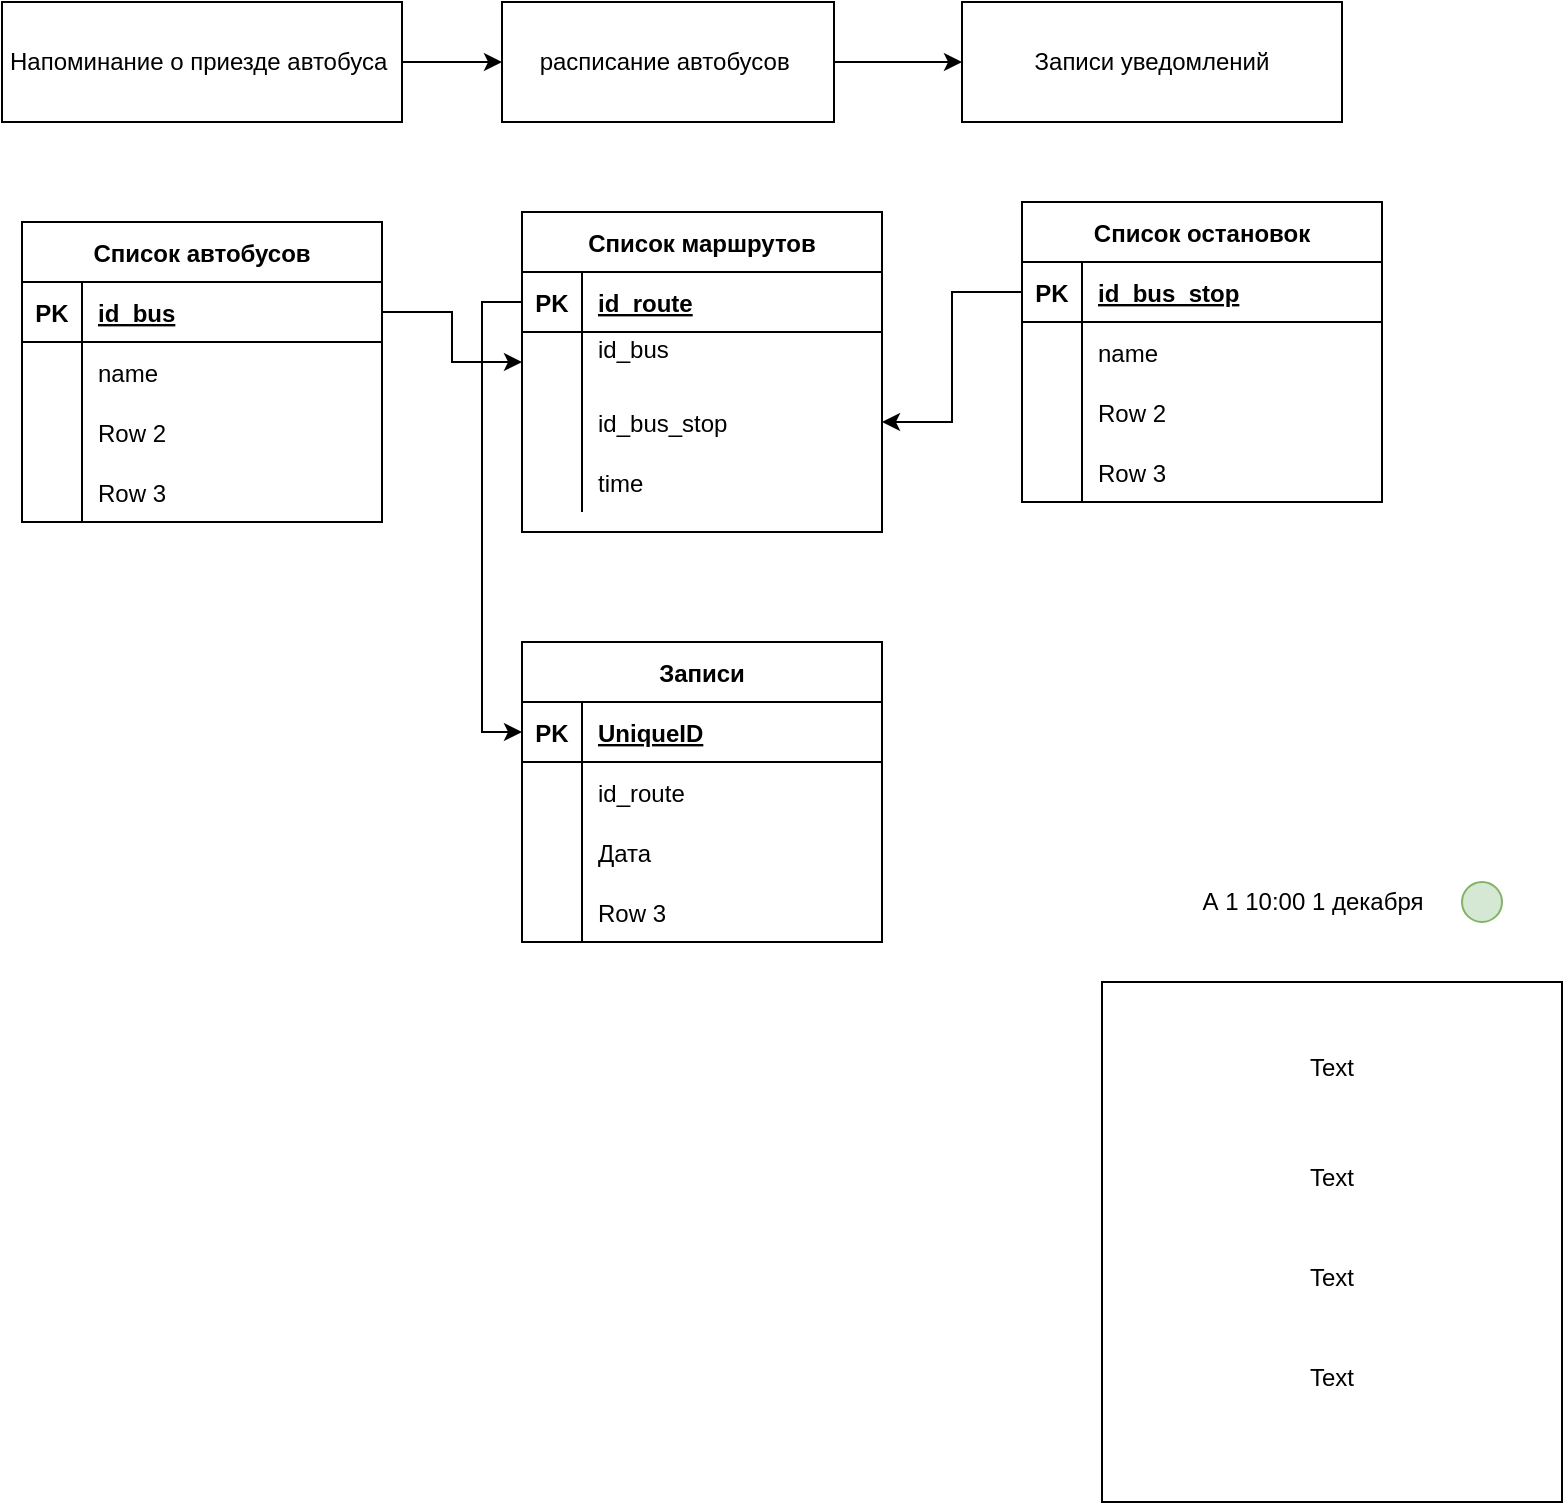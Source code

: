 <mxfile version="20.6.0"><diagram id="tsy4UkNJgobRndATba85" name="Страница 1"><mxGraphModel dx="997" dy="579" grid="1" gridSize="10" guides="1" tooltips="1" connect="1" arrows="1" fold="1" page="1" pageScale="1" pageWidth="827" pageHeight="1169" math="0" shadow="0"><root><mxCell id="0"/><mxCell id="1" parent="0"/><mxCell id="XlSgN5CwbaAutouE1ufN-4" style="edgeStyle=orthogonalEdgeStyle;rounded=0;orthogonalLoop=1;jettySize=auto;html=1;exitX=1;exitY=0.5;exitDx=0;exitDy=0;entryX=0;entryY=0.5;entryDx=0;entryDy=0;" edge="1" parent="1" source="XlSgN5CwbaAutouE1ufN-1" target="XlSgN5CwbaAutouE1ufN-2"><mxGeometry relative="1" as="geometry"/></mxCell><mxCell id="XlSgN5CwbaAutouE1ufN-1" value="Напоминание о приезде автобуса&amp;nbsp;" style="rounded=0;whiteSpace=wrap;html=1;" vertex="1" parent="1"><mxGeometry x="30" y="30" width="200" height="60" as="geometry"/></mxCell><mxCell id="XlSgN5CwbaAutouE1ufN-5" style="edgeStyle=orthogonalEdgeStyle;rounded=0;orthogonalLoop=1;jettySize=auto;html=1;exitX=1;exitY=0.5;exitDx=0;exitDy=0;" edge="1" parent="1" source="XlSgN5CwbaAutouE1ufN-2" target="XlSgN5CwbaAutouE1ufN-3"><mxGeometry relative="1" as="geometry"/></mxCell><mxCell id="XlSgN5CwbaAutouE1ufN-2" value="расписание автобусов&amp;nbsp;" style="rounded=0;whiteSpace=wrap;html=1;" vertex="1" parent="1"><mxGeometry x="280" y="30" width="166" height="60" as="geometry"/></mxCell><mxCell id="XlSgN5CwbaAutouE1ufN-3" value="Записи уведомлений" style="rounded=0;whiteSpace=wrap;html=1;" vertex="1" parent="1"><mxGeometry x="510" y="30" width="190" height="60" as="geometry"/></mxCell><mxCell id="XlSgN5CwbaAutouE1ufN-7" value="Список остановок" style="shape=table;startSize=30;container=1;collapsible=1;childLayout=tableLayout;fixedRows=1;rowLines=0;fontStyle=1;align=center;resizeLast=1;" vertex="1" parent="1"><mxGeometry x="540" y="130" width="180" height="150" as="geometry"/></mxCell><mxCell id="XlSgN5CwbaAutouE1ufN-8" value="" style="shape=tableRow;horizontal=0;startSize=0;swimlaneHead=0;swimlaneBody=0;fillColor=none;collapsible=0;dropTarget=0;points=[[0,0.5],[1,0.5]];portConstraint=eastwest;top=0;left=0;right=0;bottom=1;" vertex="1" parent="XlSgN5CwbaAutouE1ufN-7"><mxGeometry y="30" width="180" height="30" as="geometry"/></mxCell><mxCell id="XlSgN5CwbaAutouE1ufN-9" value="PK" style="shape=partialRectangle;connectable=0;fillColor=none;top=0;left=0;bottom=0;right=0;fontStyle=1;overflow=hidden;" vertex="1" parent="XlSgN5CwbaAutouE1ufN-8"><mxGeometry width="30" height="30" as="geometry"><mxRectangle width="30" height="30" as="alternateBounds"/></mxGeometry></mxCell><mxCell id="XlSgN5CwbaAutouE1ufN-10" value="id_bus_stop" style="shape=partialRectangle;connectable=0;fillColor=none;top=0;left=0;bottom=0;right=0;align=left;spacingLeft=6;fontStyle=5;overflow=hidden;" vertex="1" parent="XlSgN5CwbaAutouE1ufN-8"><mxGeometry x="30" width="150" height="30" as="geometry"><mxRectangle width="150" height="30" as="alternateBounds"/></mxGeometry></mxCell><mxCell id="XlSgN5CwbaAutouE1ufN-11" value="" style="shape=tableRow;horizontal=0;startSize=0;swimlaneHead=0;swimlaneBody=0;fillColor=none;collapsible=0;dropTarget=0;points=[[0,0.5],[1,0.5]];portConstraint=eastwest;top=0;left=0;right=0;bottom=0;" vertex="1" parent="XlSgN5CwbaAutouE1ufN-7"><mxGeometry y="60" width="180" height="30" as="geometry"/></mxCell><mxCell id="XlSgN5CwbaAutouE1ufN-12" value="" style="shape=partialRectangle;connectable=0;fillColor=none;top=0;left=0;bottom=0;right=0;editable=1;overflow=hidden;" vertex="1" parent="XlSgN5CwbaAutouE1ufN-11"><mxGeometry width="30" height="30" as="geometry"><mxRectangle width="30" height="30" as="alternateBounds"/></mxGeometry></mxCell><mxCell id="XlSgN5CwbaAutouE1ufN-13" value="name" style="shape=partialRectangle;connectable=0;fillColor=none;top=0;left=0;bottom=0;right=0;align=left;spacingLeft=6;overflow=hidden;" vertex="1" parent="XlSgN5CwbaAutouE1ufN-11"><mxGeometry x="30" width="150" height="30" as="geometry"><mxRectangle width="150" height="30" as="alternateBounds"/></mxGeometry></mxCell><mxCell id="XlSgN5CwbaAutouE1ufN-14" value="" style="shape=tableRow;horizontal=0;startSize=0;swimlaneHead=0;swimlaneBody=0;fillColor=none;collapsible=0;dropTarget=0;points=[[0,0.5],[1,0.5]];portConstraint=eastwest;top=0;left=0;right=0;bottom=0;" vertex="1" parent="XlSgN5CwbaAutouE1ufN-7"><mxGeometry y="90" width="180" height="30" as="geometry"/></mxCell><mxCell id="XlSgN5CwbaAutouE1ufN-15" value="" style="shape=partialRectangle;connectable=0;fillColor=none;top=0;left=0;bottom=0;right=0;editable=1;overflow=hidden;" vertex="1" parent="XlSgN5CwbaAutouE1ufN-14"><mxGeometry width="30" height="30" as="geometry"><mxRectangle width="30" height="30" as="alternateBounds"/></mxGeometry></mxCell><mxCell id="XlSgN5CwbaAutouE1ufN-16" value="Row 2" style="shape=partialRectangle;connectable=0;fillColor=none;top=0;left=0;bottom=0;right=0;align=left;spacingLeft=6;overflow=hidden;" vertex="1" parent="XlSgN5CwbaAutouE1ufN-14"><mxGeometry x="30" width="150" height="30" as="geometry"><mxRectangle width="150" height="30" as="alternateBounds"/></mxGeometry></mxCell><mxCell id="XlSgN5CwbaAutouE1ufN-17" value="" style="shape=tableRow;horizontal=0;startSize=0;swimlaneHead=0;swimlaneBody=0;fillColor=none;collapsible=0;dropTarget=0;points=[[0,0.5],[1,0.5]];portConstraint=eastwest;top=0;left=0;right=0;bottom=0;" vertex="1" parent="XlSgN5CwbaAutouE1ufN-7"><mxGeometry y="120" width="180" height="30" as="geometry"/></mxCell><mxCell id="XlSgN5CwbaAutouE1ufN-18" value="" style="shape=partialRectangle;connectable=0;fillColor=none;top=0;left=0;bottom=0;right=0;editable=1;overflow=hidden;" vertex="1" parent="XlSgN5CwbaAutouE1ufN-17"><mxGeometry width="30" height="30" as="geometry"><mxRectangle width="30" height="30" as="alternateBounds"/></mxGeometry></mxCell><mxCell id="XlSgN5CwbaAutouE1ufN-19" value="Row 3" style="shape=partialRectangle;connectable=0;fillColor=none;top=0;left=0;bottom=0;right=0;align=left;spacingLeft=6;overflow=hidden;" vertex="1" parent="XlSgN5CwbaAutouE1ufN-17"><mxGeometry x="30" width="150" height="30" as="geometry"><mxRectangle width="150" height="30" as="alternateBounds"/></mxGeometry></mxCell><mxCell id="XlSgN5CwbaAutouE1ufN-20" value="Список автобусов" style="shape=table;startSize=30;container=1;collapsible=1;childLayout=tableLayout;fixedRows=1;rowLines=0;fontStyle=1;align=center;resizeLast=1;" vertex="1" parent="1"><mxGeometry x="40" y="140" width="180" height="150" as="geometry"/></mxCell><mxCell id="XlSgN5CwbaAutouE1ufN-21" value="" style="shape=tableRow;horizontal=0;startSize=0;swimlaneHead=0;swimlaneBody=0;fillColor=none;collapsible=0;dropTarget=0;points=[[0,0.5],[1,0.5]];portConstraint=eastwest;top=0;left=0;right=0;bottom=1;" vertex="1" parent="XlSgN5CwbaAutouE1ufN-20"><mxGeometry y="30" width="180" height="30" as="geometry"/></mxCell><mxCell id="XlSgN5CwbaAutouE1ufN-22" value="PK" style="shape=partialRectangle;connectable=0;fillColor=none;top=0;left=0;bottom=0;right=0;fontStyle=1;overflow=hidden;" vertex="1" parent="XlSgN5CwbaAutouE1ufN-21"><mxGeometry width="30" height="30" as="geometry"><mxRectangle width="30" height="30" as="alternateBounds"/></mxGeometry></mxCell><mxCell id="XlSgN5CwbaAutouE1ufN-23" value="id_bus" style="shape=partialRectangle;connectable=0;fillColor=none;top=0;left=0;bottom=0;right=0;align=left;spacingLeft=6;fontStyle=5;overflow=hidden;" vertex="1" parent="XlSgN5CwbaAutouE1ufN-21"><mxGeometry x="30" width="150" height="30" as="geometry"><mxRectangle width="150" height="30" as="alternateBounds"/></mxGeometry></mxCell><mxCell id="XlSgN5CwbaAutouE1ufN-24" value="" style="shape=tableRow;horizontal=0;startSize=0;swimlaneHead=0;swimlaneBody=0;fillColor=none;collapsible=0;dropTarget=0;points=[[0,0.5],[1,0.5]];portConstraint=eastwest;top=0;left=0;right=0;bottom=0;" vertex="1" parent="XlSgN5CwbaAutouE1ufN-20"><mxGeometry y="60" width="180" height="30" as="geometry"/></mxCell><mxCell id="XlSgN5CwbaAutouE1ufN-25" value="" style="shape=partialRectangle;connectable=0;fillColor=none;top=0;left=0;bottom=0;right=0;editable=1;overflow=hidden;" vertex="1" parent="XlSgN5CwbaAutouE1ufN-24"><mxGeometry width="30" height="30" as="geometry"><mxRectangle width="30" height="30" as="alternateBounds"/></mxGeometry></mxCell><mxCell id="XlSgN5CwbaAutouE1ufN-26" value="name" style="shape=partialRectangle;connectable=0;fillColor=none;top=0;left=0;bottom=0;right=0;align=left;spacingLeft=6;overflow=hidden;" vertex="1" parent="XlSgN5CwbaAutouE1ufN-24"><mxGeometry x="30" width="150" height="30" as="geometry"><mxRectangle width="150" height="30" as="alternateBounds"/></mxGeometry></mxCell><mxCell id="XlSgN5CwbaAutouE1ufN-27" value="" style="shape=tableRow;horizontal=0;startSize=0;swimlaneHead=0;swimlaneBody=0;fillColor=none;collapsible=0;dropTarget=0;points=[[0,0.5],[1,0.5]];portConstraint=eastwest;top=0;left=0;right=0;bottom=0;" vertex="1" parent="XlSgN5CwbaAutouE1ufN-20"><mxGeometry y="90" width="180" height="30" as="geometry"/></mxCell><mxCell id="XlSgN5CwbaAutouE1ufN-28" value="" style="shape=partialRectangle;connectable=0;fillColor=none;top=0;left=0;bottom=0;right=0;editable=1;overflow=hidden;" vertex="1" parent="XlSgN5CwbaAutouE1ufN-27"><mxGeometry width="30" height="30" as="geometry"><mxRectangle width="30" height="30" as="alternateBounds"/></mxGeometry></mxCell><mxCell id="XlSgN5CwbaAutouE1ufN-29" value="Row 2" style="shape=partialRectangle;connectable=0;fillColor=none;top=0;left=0;bottom=0;right=0;align=left;spacingLeft=6;overflow=hidden;" vertex="1" parent="XlSgN5CwbaAutouE1ufN-27"><mxGeometry x="30" width="150" height="30" as="geometry"><mxRectangle width="150" height="30" as="alternateBounds"/></mxGeometry></mxCell><mxCell id="XlSgN5CwbaAutouE1ufN-30" value="" style="shape=tableRow;horizontal=0;startSize=0;swimlaneHead=0;swimlaneBody=0;fillColor=none;collapsible=0;dropTarget=0;points=[[0,0.5],[1,0.5]];portConstraint=eastwest;top=0;left=0;right=0;bottom=0;" vertex="1" parent="XlSgN5CwbaAutouE1ufN-20"><mxGeometry y="120" width="180" height="30" as="geometry"/></mxCell><mxCell id="XlSgN5CwbaAutouE1ufN-31" value="" style="shape=partialRectangle;connectable=0;fillColor=none;top=0;left=0;bottom=0;right=0;editable=1;overflow=hidden;" vertex="1" parent="XlSgN5CwbaAutouE1ufN-30"><mxGeometry width="30" height="30" as="geometry"><mxRectangle width="30" height="30" as="alternateBounds"/></mxGeometry></mxCell><mxCell id="XlSgN5CwbaAutouE1ufN-32" value="Row 3" style="shape=partialRectangle;connectable=0;fillColor=none;top=0;left=0;bottom=0;right=0;align=left;spacingLeft=6;overflow=hidden;" vertex="1" parent="XlSgN5CwbaAutouE1ufN-30"><mxGeometry x="30" width="150" height="30" as="geometry"><mxRectangle width="150" height="30" as="alternateBounds"/></mxGeometry></mxCell><mxCell id="XlSgN5CwbaAutouE1ufN-33" value="Список маршрутов" style="shape=table;startSize=30;container=1;collapsible=1;childLayout=tableLayout;fixedRows=1;rowLines=0;fontStyle=1;align=center;resizeLast=1;" vertex="1" parent="1"><mxGeometry x="290" y="135" width="180" height="160" as="geometry"/></mxCell><mxCell id="XlSgN5CwbaAutouE1ufN-34" value="" style="shape=tableRow;horizontal=0;startSize=0;swimlaneHead=0;swimlaneBody=0;fillColor=none;collapsible=0;dropTarget=0;points=[[0,0.5],[1,0.5]];portConstraint=eastwest;top=0;left=0;right=0;bottom=1;" vertex="1" parent="XlSgN5CwbaAutouE1ufN-33"><mxGeometry y="30" width="180" height="30" as="geometry"/></mxCell><mxCell id="XlSgN5CwbaAutouE1ufN-35" value="PK" style="shape=partialRectangle;connectable=0;fillColor=none;top=0;left=0;bottom=0;right=0;fontStyle=1;overflow=hidden;" vertex="1" parent="XlSgN5CwbaAutouE1ufN-34"><mxGeometry width="30" height="30" as="geometry"><mxRectangle width="30" height="30" as="alternateBounds"/></mxGeometry></mxCell><mxCell id="XlSgN5CwbaAutouE1ufN-36" value="id_route" style="shape=partialRectangle;connectable=0;fillColor=none;top=0;left=0;bottom=0;right=0;align=left;spacingLeft=6;fontStyle=5;overflow=hidden;" vertex="1" parent="XlSgN5CwbaAutouE1ufN-34"><mxGeometry x="30" width="150" height="30" as="geometry"><mxRectangle width="150" height="30" as="alternateBounds"/></mxGeometry></mxCell><mxCell id="XlSgN5CwbaAutouE1ufN-37" value="" style="shape=tableRow;horizontal=0;startSize=0;swimlaneHead=0;swimlaneBody=0;fillColor=none;collapsible=0;dropTarget=0;points=[[0,0.5],[1,0.5]];portConstraint=eastwest;top=0;left=0;right=0;bottom=0;" vertex="1" parent="XlSgN5CwbaAutouE1ufN-33"><mxGeometry y="60" width="180" height="30" as="geometry"/></mxCell><mxCell id="XlSgN5CwbaAutouE1ufN-38" value="" style="shape=partialRectangle;connectable=0;fillColor=none;top=0;left=0;bottom=0;right=0;editable=1;overflow=hidden;" vertex="1" parent="XlSgN5CwbaAutouE1ufN-37"><mxGeometry width="30" height="30" as="geometry"><mxRectangle width="30" height="30" as="alternateBounds"/></mxGeometry></mxCell><mxCell id="XlSgN5CwbaAutouE1ufN-39" value="id_bus&#10;" style="shape=partialRectangle;connectable=0;fillColor=none;top=0;left=0;bottom=0;right=0;align=left;spacingLeft=6;overflow=hidden;" vertex="1" parent="XlSgN5CwbaAutouE1ufN-37"><mxGeometry x="30" width="150" height="30" as="geometry"><mxRectangle width="150" height="30" as="alternateBounds"/></mxGeometry></mxCell><mxCell id="XlSgN5CwbaAutouE1ufN-40" value="" style="shape=tableRow;horizontal=0;startSize=0;swimlaneHead=0;swimlaneBody=0;fillColor=none;collapsible=0;dropTarget=0;points=[[0,0.5],[1,0.5]];portConstraint=eastwest;top=0;left=0;right=0;bottom=0;" vertex="1" parent="XlSgN5CwbaAutouE1ufN-33"><mxGeometry y="90" width="180" height="30" as="geometry"/></mxCell><mxCell id="XlSgN5CwbaAutouE1ufN-41" value="" style="shape=partialRectangle;connectable=0;fillColor=none;top=0;left=0;bottom=0;right=0;editable=1;overflow=hidden;" vertex="1" parent="XlSgN5CwbaAutouE1ufN-40"><mxGeometry width="30" height="30" as="geometry"><mxRectangle width="30" height="30" as="alternateBounds"/></mxGeometry></mxCell><mxCell id="XlSgN5CwbaAutouE1ufN-42" value="id_bus_stop" style="shape=partialRectangle;connectable=0;fillColor=none;top=0;left=0;bottom=0;right=0;align=left;spacingLeft=6;overflow=hidden;" vertex="1" parent="XlSgN5CwbaAutouE1ufN-40"><mxGeometry x="30" width="150" height="30" as="geometry"><mxRectangle width="150" height="30" as="alternateBounds"/></mxGeometry></mxCell><mxCell id="XlSgN5CwbaAutouE1ufN-43" value="" style="shape=tableRow;horizontal=0;startSize=0;swimlaneHead=0;swimlaneBody=0;fillColor=none;collapsible=0;dropTarget=0;points=[[0,0.5],[1,0.5]];portConstraint=eastwest;top=0;left=0;right=0;bottom=0;" vertex="1" parent="XlSgN5CwbaAutouE1ufN-33"><mxGeometry y="120" width="180" height="30" as="geometry"/></mxCell><mxCell id="XlSgN5CwbaAutouE1ufN-44" value="" style="shape=partialRectangle;connectable=0;fillColor=none;top=0;left=0;bottom=0;right=0;editable=1;overflow=hidden;" vertex="1" parent="XlSgN5CwbaAutouE1ufN-43"><mxGeometry width="30" height="30" as="geometry"><mxRectangle width="30" height="30" as="alternateBounds"/></mxGeometry></mxCell><mxCell id="XlSgN5CwbaAutouE1ufN-45" value="time" style="shape=partialRectangle;connectable=0;fillColor=none;top=0;left=0;bottom=0;right=0;align=left;spacingLeft=6;overflow=hidden;" vertex="1" parent="XlSgN5CwbaAutouE1ufN-43"><mxGeometry x="30" width="150" height="30" as="geometry"><mxRectangle width="150" height="30" as="alternateBounds"/></mxGeometry></mxCell><mxCell id="XlSgN5CwbaAutouE1ufN-46" style="edgeStyle=orthogonalEdgeStyle;rounded=0;orthogonalLoop=1;jettySize=auto;html=1;" edge="1" parent="1" source="XlSgN5CwbaAutouE1ufN-21" target="XlSgN5CwbaAutouE1ufN-37"><mxGeometry relative="1" as="geometry"/></mxCell><mxCell id="XlSgN5CwbaAutouE1ufN-47" style="edgeStyle=orthogonalEdgeStyle;rounded=0;orthogonalLoop=1;jettySize=auto;html=1;exitX=0;exitY=0.5;exitDx=0;exitDy=0;entryX=1;entryY=0.5;entryDx=0;entryDy=0;" edge="1" parent="1" source="XlSgN5CwbaAutouE1ufN-8" target="XlSgN5CwbaAutouE1ufN-40"><mxGeometry relative="1" as="geometry"/></mxCell><mxCell id="XlSgN5CwbaAutouE1ufN-48" value="" style="rounded=0;whiteSpace=wrap;html=1;" vertex="1" parent="1"><mxGeometry x="580" y="520" width="230" height="260" as="geometry"/></mxCell><mxCell id="XlSgN5CwbaAutouE1ufN-49" value="Text" style="text;html=1;strokeColor=none;fillColor=none;align=center;verticalAlign=middle;whiteSpace=wrap;rounded=0;" vertex="1" parent="1"><mxGeometry x="600" y="542.5" width="190" height="40" as="geometry"/></mxCell><mxCell id="XlSgN5CwbaAutouE1ufN-50" value="Text" style="text;html=1;strokeColor=none;fillColor=none;align=center;verticalAlign=middle;whiteSpace=wrap;rounded=0;" vertex="1" parent="1"><mxGeometry x="600" y="597.5" width="190" height="40" as="geometry"/></mxCell><mxCell id="XlSgN5CwbaAutouE1ufN-51" value="Text" style="text;html=1;strokeColor=none;fillColor=none;align=center;verticalAlign=middle;whiteSpace=wrap;rounded=0;" vertex="1" parent="1"><mxGeometry x="600" y="647.5" width="190" height="40" as="geometry"/></mxCell><mxCell id="XlSgN5CwbaAutouE1ufN-52" value="Text" style="text;html=1;strokeColor=none;fillColor=none;align=center;verticalAlign=middle;whiteSpace=wrap;rounded=0;" vertex="1" parent="1"><mxGeometry x="600" y="697.5" width="190" height="40" as="geometry"/></mxCell><mxCell id="XlSgN5CwbaAutouE1ufN-53" value="Записи" style="shape=table;startSize=30;container=1;collapsible=1;childLayout=tableLayout;fixedRows=1;rowLines=0;fontStyle=1;align=center;resizeLast=1;" vertex="1" parent="1"><mxGeometry x="290" y="350" width="180" height="150" as="geometry"/></mxCell><mxCell id="XlSgN5CwbaAutouE1ufN-54" value="" style="shape=tableRow;horizontal=0;startSize=0;swimlaneHead=0;swimlaneBody=0;fillColor=none;collapsible=0;dropTarget=0;points=[[0,0.5],[1,0.5]];portConstraint=eastwest;top=0;left=0;right=0;bottom=1;" vertex="1" parent="XlSgN5CwbaAutouE1ufN-53"><mxGeometry y="30" width="180" height="30" as="geometry"/></mxCell><mxCell id="XlSgN5CwbaAutouE1ufN-55" value="PK" style="shape=partialRectangle;connectable=0;fillColor=none;top=0;left=0;bottom=0;right=0;fontStyle=1;overflow=hidden;" vertex="1" parent="XlSgN5CwbaAutouE1ufN-54"><mxGeometry width="30" height="30" as="geometry"><mxRectangle width="30" height="30" as="alternateBounds"/></mxGeometry></mxCell><mxCell id="XlSgN5CwbaAutouE1ufN-56" value="UniqueID" style="shape=partialRectangle;connectable=0;fillColor=none;top=0;left=0;bottom=0;right=0;align=left;spacingLeft=6;fontStyle=5;overflow=hidden;" vertex="1" parent="XlSgN5CwbaAutouE1ufN-54"><mxGeometry x="30" width="150" height="30" as="geometry"><mxRectangle width="150" height="30" as="alternateBounds"/></mxGeometry></mxCell><mxCell id="XlSgN5CwbaAutouE1ufN-57" value="" style="shape=tableRow;horizontal=0;startSize=0;swimlaneHead=0;swimlaneBody=0;fillColor=none;collapsible=0;dropTarget=0;points=[[0,0.5],[1,0.5]];portConstraint=eastwest;top=0;left=0;right=0;bottom=0;" vertex="1" parent="XlSgN5CwbaAutouE1ufN-53"><mxGeometry y="60" width="180" height="30" as="geometry"/></mxCell><mxCell id="XlSgN5CwbaAutouE1ufN-58" value="" style="shape=partialRectangle;connectable=0;fillColor=none;top=0;left=0;bottom=0;right=0;editable=1;overflow=hidden;" vertex="1" parent="XlSgN5CwbaAutouE1ufN-57"><mxGeometry width="30" height="30" as="geometry"><mxRectangle width="30" height="30" as="alternateBounds"/></mxGeometry></mxCell><mxCell id="XlSgN5CwbaAutouE1ufN-59" value="id_route" style="shape=partialRectangle;connectable=0;fillColor=none;top=0;left=0;bottom=0;right=0;align=left;spacingLeft=6;overflow=hidden;" vertex="1" parent="XlSgN5CwbaAutouE1ufN-57"><mxGeometry x="30" width="150" height="30" as="geometry"><mxRectangle width="150" height="30" as="alternateBounds"/></mxGeometry></mxCell><mxCell id="XlSgN5CwbaAutouE1ufN-60" value="" style="shape=tableRow;horizontal=0;startSize=0;swimlaneHead=0;swimlaneBody=0;fillColor=none;collapsible=0;dropTarget=0;points=[[0,0.5],[1,0.5]];portConstraint=eastwest;top=0;left=0;right=0;bottom=0;" vertex="1" parent="XlSgN5CwbaAutouE1ufN-53"><mxGeometry y="90" width="180" height="30" as="geometry"/></mxCell><mxCell id="XlSgN5CwbaAutouE1ufN-61" value="" style="shape=partialRectangle;connectable=0;fillColor=none;top=0;left=0;bottom=0;right=0;editable=1;overflow=hidden;" vertex="1" parent="XlSgN5CwbaAutouE1ufN-60"><mxGeometry width="30" height="30" as="geometry"><mxRectangle width="30" height="30" as="alternateBounds"/></mxGeometry></mxCell><mxCell id="XlSgN5CwbaAutouE1ufN-62" value="Дата" style="shape=partialRectangle;connectable=0;fillColor=none;top=0;left=0;bottom=0;right=0;align=left;spacingLeft=6;overflow=hidden;" vertex="1" parent="XlSgN5CwbaAutouE1ufN-60"><mxGeometry x="30" width="150" height="30" as="geometry"><mxRectangle width="150" height="30" as="alternateBounds"/></mxGeometry></mxCell><mxCell id="XlSgN5CwbaAutouE1ufN-63" value="" style="shape=tableRow;horizontal=0;startSize=0;swimlaneHead=0;swimlaneBody=0;fillColor=none;collapsible=0;dropTarget=0;points=[[0,0.5],[1,0.5]];portConstraint=eastwest;top=0;left=0;right=0;bottom=0;" vertex="1" parent="XlSgN5CwbaAutouE1ufN-53"><mxGeometry y="120" width="180" height="30" as="geometry"/></mxCell><mxCell id="XlSgN5CwbaAutouE1ufN-64" value="" style="shape=partialRectangle;connectable=0;fillColor=none;top=0;left=0;bottom=0;right=0;editable=1;overflow=hidden;" vertex="1" parent="XlSgN5CwbaAutouE1ufN-63"><mxGeometry width="30" height="30" as="geometry"><mxRectangle width="30" height="30" as="alternateBounds"/></mxGeometry></mxCell><mxCell id="XlSgN5CwbaAutouE1ufN-65" value="Row 3" style="shape=partialRectangle;connectable=0;fillColor=none;top=0;left=0;bottom=0;right=0;align=left;spacingLeft=6;overflow=hidden;" vertex="1" parent="XlSgN5CwbaAutouE1ufN-63"><mxGeometry x="30" width="150" height="30" as="geometry"><mxRectangle width="150" height="30" as="alternateBounds"/></mxGeometry></mxCell><mxCell id="XlSgN5CwbaAutouE1ufN-66" style="edgeStyle=orthogonalEdgeStyle;rounded=0;orthogonalLoop=1;jettySize=auto;html=1;entryX=0;entryY=0.5;entryDx=0;entryDy=0;" edge="1" parent="1" source="XlSgN5CwbaAutouE1ufN-34" target="XlSgN5CwbaAutouE1ufN-54"><mxGeometry relative="1" as="geometry"/></mxCell><mxCell id="XlSgN5CwbaAutouE1ufN-67" value="А 1 10:00 1 декабря" style="text;html=1;align=center;verticalAlign=middle;resizable=0;points=[];autosize=1;strokeColor=none;fillColor=none;" vertex="1" parent="1"><mxGeometry x="620" y="465" width="130" height="30" as="geometry"/></mxCell><mxCell id="XlSgN5CwbaAutouE1ufN-68" value="" style="ellipse;whiteSpace=wrap;html=1;fillColor=#d5e8d4;strokeColor=#82b366;" vertex="1" parent="1"><mxGeometry x="760" y="470" width="20" height="20" as="geometry"/></mxCell></root></mxGraphModel></diagram></mxfile>